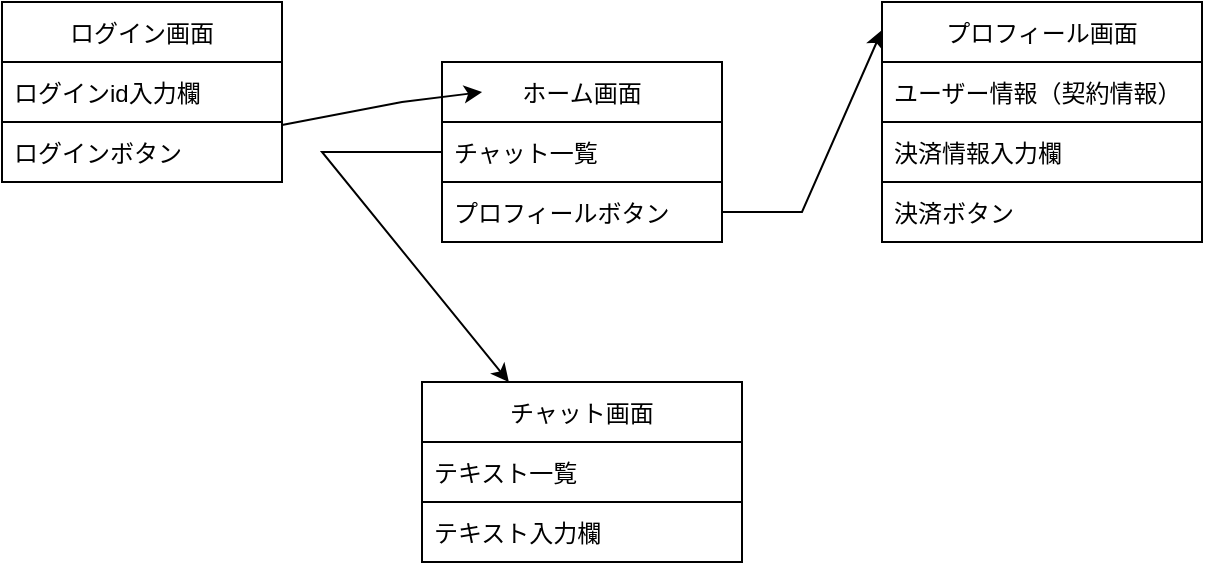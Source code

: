 <mxfile version="17.1.5" type="github"><diagram id="aPhBDFnZvIHsbY2EA7b8" name="Page-1"><mxGraphModel dx="901" dy="763" grid="1" gridSize="10" guides="1" tooltips="1" connect="1" arrows="1" fold="1" page="1" pageScale="1" pageWidth="827" pageHeight="1169" math="0" shadow="0"><root><mxCell id="0"/><mxCell id="1" parent="0"/><mxCell id="AtUzcaGQiqD4TJP5C5E9-1" value="ログイン画面" style="swimlane;fontStyle=0;childLayout=stackLayout;horizontal=1;startSize=30;horizontalStack=0;resizeParent=1;resizeParentMax=0;resizeLast=0;collapsible=1;marginBottom=0;" parent="1" vertex="1"><mxGeometry x="100" y="160" width="140" height="90" as="geometry"/></mxCell><mxCell id="AtUzcaGQiqD4TJP5C5E9-2" value="ログインid入力欄" style="text;strokeColor=default;fillColor=none;align=left;verticalAlign=middle;spacingLeft=4;spacingRight=4;overflow=hidden;points=[[0,0.5],[1,0.5]];portConstraint=eastwest;rotatable=0;" parent="AtUzcaGQiqD4TJP5C5E9-1" vertex="1"><mxGeometry y="30" width="140" height="30" as="geometry"/></mxCell><mxCell id="AtUzcaGQiqD4TJP5C5E9-3" value="ログインボタン" style="text;strokeColor=none;fillColor=none;align=left;verticalAlign=middle;spacingLeft=4;spacingRight=4;overflow=hidden;points=[[0,0.5],[1,0.5]];portConstraint=eastwest;rotatable=0;" parent="AtUzcaGQiqD4TJP5C5E9-1" vertex="1"><mxGeometry y="60" width="140" height="30" as="geometry"/></mxCell><mxCell id="AtUzcaGQiqD4TJP5C5E9-6" value="ホーム画面" style="swimlane;fontStyle=0;childLayout=stackLayout;horizontal=1;startSize=30;horizontalStack=0;resizeParent=1;resizeParentMax=0;resizeLast=0;collapsible=1;marginBottom=0;" parent="1" vertex="1"><mxGeometry x="320" y="190" width="140" height="90" as="geometry"/></mxCell><mxCell id="AtUzcaGQiqD4TJP5C5E9-7" value="チャット一覧" style="text;strokeColor=default;fillColor=none;align=left;verticalAlign=middle;spacingLeft=4;spacingRight=4;overflow=hidden;points=[[0,0.5],[1,0.5]];portConstraint=eastwest;rotatable=0;" parent="AtUzcaGQiqD4TJP5C5E9-6" vertex="1"><mxGeometry y="30" width="140" height="30" as="geometry"/></mxCell><mxCell id="AtUzcaGQiqD4TJP5C5E9-9" value="プロフィールボタン" style="text;strokeColor=none;fillColor=none;align=left;verticalAlign=middle;spacingLeft=4;spacingRight=4;overflow=hidden;points=[[0,0.5],[1,0.5]];portConstraint=eastwest;rotatable=0;" parent="AtUzcaGQiqD4TJP5C5E9-6" vertex="1"><mxGeometry y="60" width="140" height="30" as="geometry"/></mxCell><mxCell id="AtUzcaGQiqD4TJP5C5E9-10" value="プロフィール画面" style="swimlane;fontStyle=0;childLayout=stackLayout;horizontal=1;startSize=30;horizontalStack=0;resizeParent=1;resizeParentMax=0;resizeLast=0;collapsible=1;marginBottom=0;" parent="1" vertex="1"><mxGeometry x="540" y="160" width="160" height="120" as="geometry"/></mxCell><mxCell id="AtUzcaGQiqD4TJP5C5E9-11" value="ユーザー情報（契約情報）" style="text;strokeColor=default;fillColor=none;align=left;verticalAlign=middle;spacingLeft=4;spacingRight=4;overflow=hidden;points=[[0,0.5],[1,0.5]];portConstraint=eastwest;rotatable=0;" parent="AtUzcaGQiqD4TJP5C5E9-10" vertex="1"><mxGeometry y="30" width="160" height="30" as="geometry"/></mxCell><mxCell id="AtUzcaGQiqD4TJP5C5E9-13" value="決済情報入力欄" style="text;strokeColor=default;fillColor=none;align=left;verticalAlign=middle;spacingLeft=4;spacingRight=4;overflow=hidden;points=[[0,0.5],[1,0.5]];portConstraint=eastwest;rotatable=0;" parent="AtUzcaGQiqD4TJP5C5E9-10" vertex="1"><mxGeometry y="60" width="160" height="30" as="geometry"/></mxCell><mxCell id="AtUzcaGQiqD4TJP5C5E9-14" value="決済ボタン" style="text;strokeColor=none;fillColor=none;align=left;verticalAlign=middle;spacingLeft=4;spacingRight=4;overflow=hidden;points=[[0,0.5],[1,0.5]];portConstraint=eastwest;rotatable=0;" parent="AtUzcaGQiqD4TJP5C5E9-10" vertex="1"><mxGeometry y="90" width="160" height="30" as="geometry"/></mxCell><mxCell id="AtUzcaGQiqD4TJP5C5E9-15" value="チャット画面" style="swimlane;fontStyle=0;childLayout=stackLayout;horizontal=1;startSize=30;horizontalStack=0;resizeParent=1;resizeParentMax=0;resizeLast=0;collapsible=1;marginBottom=0;" parent="1" vertex="1"><mxGeometry x="310" y="350" width="160" height="90" as="geometry"/></mxCell><mxCell id="AtUzcaGQiqD4TJP5C5E9-16" value="テキスト一覧" style="text;strokeColor=default;fillColor=none;align=left;verticalAlign=middle;spacingLeft=4;spacingRight=4;overflow=hidden;points=[[0,0.5],[1,0.5]];portConstraint=eastwest;rotatable=0;" parent="AtUzcaGQiqD4TJP5C5E9-15" vertex="1"><mxGeometry y="30" width="160" height="30" as="geometry"/></mxCell><mxCell id="AtUzcaGQiqD4TJP5C5E9-17" value="テキスト入力欄" style="text;strokeColor=none;fillColor=none;align=left;verticalAlign=middle;spacingLeft=4;spacingRight=4;overflow=hidden;points=[[0,0.5],[1,0.5]];portConstraint=eastwest;rotatable=0;" parent="AtUzcaGQiqD4TJP5C5E9-15" vertex="1"><mxGeometry y="60" width="160" height="30" as="geometry"/></mxCell><mxCell id="AtUzcaGQiqD4TJP5C5E9-19" value="" style="endArrow=classic;html=1;rounded=0;entryX=0.143;entryY=0.167;entryDx=0;entryDy=0;entryPerimeter=0;" parent="1" source="AtUzcaGQiqD4TJP5C5E9-3" target="AtUzcaGQiqD4TJP5C5E9-6" edge="1"><mxGeometry width="50" height="50" relative="1" as="geometry"><mxPoint x="250" y="240" as="sourcePoint"/><mxPoint x="300" y="190" as="targetPoint"/><Array as="points"><mxPoint x="300" y="210"/></Array></mxGeometry></mxCell><mxCell id="AtUzcaGQiqD4TJP5C5E9-20" value="" style="endArrow=classic;html=1;rounded=0;" parent="1" target="AtUzcaGQiqD4TJP5C5E9-15" edge="1"><mxGeometry width="50" height="50" relative="1" as="geometry"><mxPoint x="320" y="235" as="sourcePoint"/><mxPoint x="400" y="380" as="targetPoint"/><Array as="points"><mxPoint x="260" y="235"/></Array></mxGeometry></mxCell><mxCell id="AtUzcaGQiqD4TJP5C5E9-21" value="" style="endArrow=classic;html=1;rounded=0;entryX=0;entryY=0.117;entryDx=0;entryDy=0;entryPerimeter=0;" parent="1" source="AtUzcaGQiqD4TJP5C5E9-9" target="AtUzcaGQiqD4TJP5C5E9-10" edge="1"><mxGeometry width="50" height="50" relative="1" as="geometry"><mxPoint x="350" y="430" as="sourcePoint"/><mxPoint x="530" y="180" as="targetPoint"/><Array as="points"><mxPoint x="500" y="265"/></Array></mxGeometry></mxCell></root></mxGraphModel></diagram></mxfile>